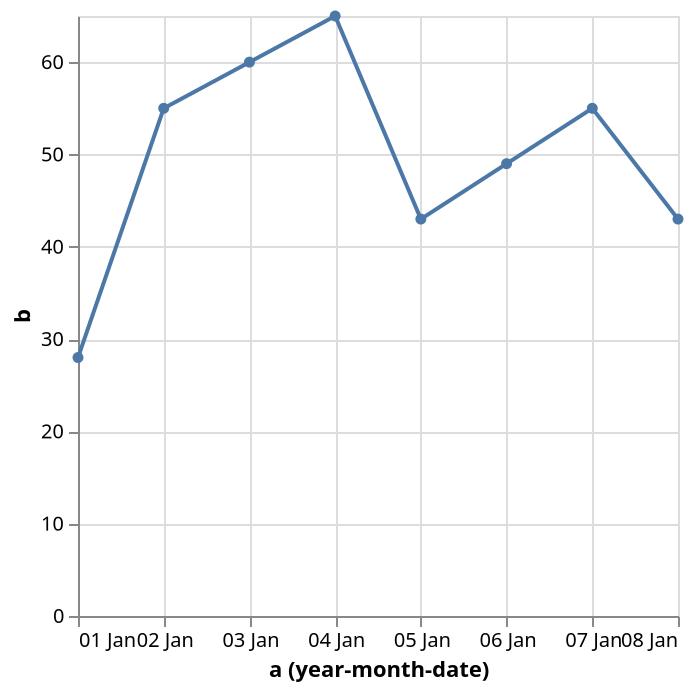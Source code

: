 {
  "$schema": "https://vega.github.io/schema/vega/v5.json",
  "description": "Using window transform to impute missing values in a line chart by averaging the previous and next values.",
  "background": "white",
  "padding": 5,
  "width": 300,
  "height": 300,
  "style": "cell",
  "data": [
    {
      "name": "source_0",
      "values": [
        {"a": "Jan 1, 2000", "b": 28},
        {"a": "Jan 2, 2000", "b": 55},
        {"a": "Jan 3, 2000", "b": null},
        {"a": "Jan 4, 2000", "b": 65},
        {"a": "Jan 5, 2000", "b": 43},
        {"a": "Jan 6, 2000", "b": null},
        {"a": "Jan 7, 2000", "b": 55},
        {"a": "Jan 8, 2000", "b": 43}
      ]
    },
    {
      "name": "data_0",
      "source": "source_0",
      "transform": [
        {"type": "formula", "expr": "toDate(datum[\"a\"])", "as": "a"},
        {
          "type": "window",
          "params": [null, null],
          "as": ["prev", "next"],
          "ops": ["lag", "lead"],
          "fields": ["b", "b"],
          "sort": {"field": [], "order": []}
        },
        {
          "type": "formula",
          "expr": "datum.b === null ? (datum.prev + datum.next)/2 : datum.b",
          "as": "b"
        },
        {
          "field": "a",
          "type": "timeunit",
          "units": ["year", "month", "date"],
          "as": ["yearmonthdate_a", "yearmonthdate_a_end"]
        }
      ]
    },
    {
      "name": "data_1",
      "source": "data_0",
      "transform": [
        {
          "type": "filter",
          "expr": "(isDate(datum[\"yearmonthdate_a\"]) || (isValid(datum[\"yearmonthdate_a\"]) && isFinite(+datum[\"yearmonthdate_a\"]))) && isValid(datum[\"b\"]) && isFinite(+datum[\"b\"])"
        }
      ]
    }
  ],
  "marks": [
    {
      "name": "layer_0_marks",
      "type": "line",
      "style": ["line"],
      "sort": {"field": "x"},
      "from": {"data": "data_0"},
      "encode": {
        "update": {
          "stroke": {"value": "#4c78a8"},
          "description": {
            "signal": "\"a (year-month-date): \" + (timeFormat(datum[\"yearmonthdate_a\"], \"%d %b\")) + \"; b: \" + (format(datum[\"b\"], \"\"))"
          },
          "x": {"scale": "x", "field": "yearmonthdate_a"},
          "y": {"scale": "y", "field": "b"},
          "defined": {
            "signal": "isValid(datum[\"yearmonthdate_a\"]) && isFinite(+datum[\"yearmonthdate_a\"]) && isValid(datum[\"b\"]) && isFinite(+datum[\"b\"])"
          }
        }
      }
    },
    {
      "name": "layer_1_marks",
      "type": "symbol",
      "style": ["point"],
      "from": {"data": "data_1"},
      "encode": {
        "update": {
          "opacity": {"value": 1},
          "fill": {"value": "#4c78a8"},
          "ariaRoleDescription": {"value": "point"},
          "description": {
            "signal": "\"a (year-month-date): \" + (timeFormat(datum[\"yearmonthdate_a\"], \"%d %b\")) + \"; b: \" + (format(datum[\"b\"], \"\"))"
          },
          "x": {"scale": "x", "field": "yearmonthdate_a"},
          "y": {"scale": "y", "field": "b"}
        }
      }
    }
  ],
  "scales": [
    {
      "name": "x",
      "type": "time",
      "domain": {
        "fields": [
          {"data": "data_0", "field": "yearmonthdate_a"},
          {"data": "data_1", "field": "yearmonthdate_a"}
        ]
      },
      "range": [0, {"signal": "width"}]
    },
    {
      "name": "y",
      "type": "linear",
      "domain": {
        "fields": [
          {"data": "data_0", "field": "b"},
          {"data": "data_1", "field": "b"}
        ]
      },
      "range": [{"signal": "height"}, 0],
      "nice": true,
      "zero": true
    }
  ],
  "axes": [
    {
      "scale": "x",
      "orient": "bottom",
      "gridScale": "y",
      "grid": true,
      "tickCount": {"signal": "ceil(width/40)"},
      "tickMinStep": {
        "signal": "datetime(2001, 0, 2, 0, 0, 0, 0) - datetime(2001, 0, 1, 0, 0, 0, 0)"
      },
      "domain": false,
      "labels": false,
      "aria": false,
      "maxExtent": 0,
      "minExtent": 0,
      "ticks": false,
      "zindex": 0
    },
    {
      "scale": "y",
      "orient": "left",
      "gridScale": "x",
      "grid": true,
      "tickCount": {"signal": "ceil(height/40)"},
      "domain": false,
      "labels": false,
      "aria": false,
      "maxExtent": 0,
      "minExtent": 0,
      "ticks": false,
      "zindex": 0
    },
    {
      "scale": "x",
      "orient": "bottom",
      "grid": false,
      "title": "a (year-month-date)",
      "format": "%d %b",
      "labelFlush": true,
      "labelOverlap": true,
      "tickCount": {"signal": "ceil(width/40)"},
      "tickMinStep": {
        "signal": "datetime(2001, 0, 2, 0, 0, 0, 0) - datetime(2001, 0, 1, 0, 0, 0, 0)"
      },
      "zindex": 0
    },
    {
      "scale": "y",
      "orient": "left",
      "grid": false,
      "title": "b",
      "labelOverlap": true,
      "tickCount": {"signal": "ceil(height/40)"},
      "zindex": 0
    }
  ]
}
